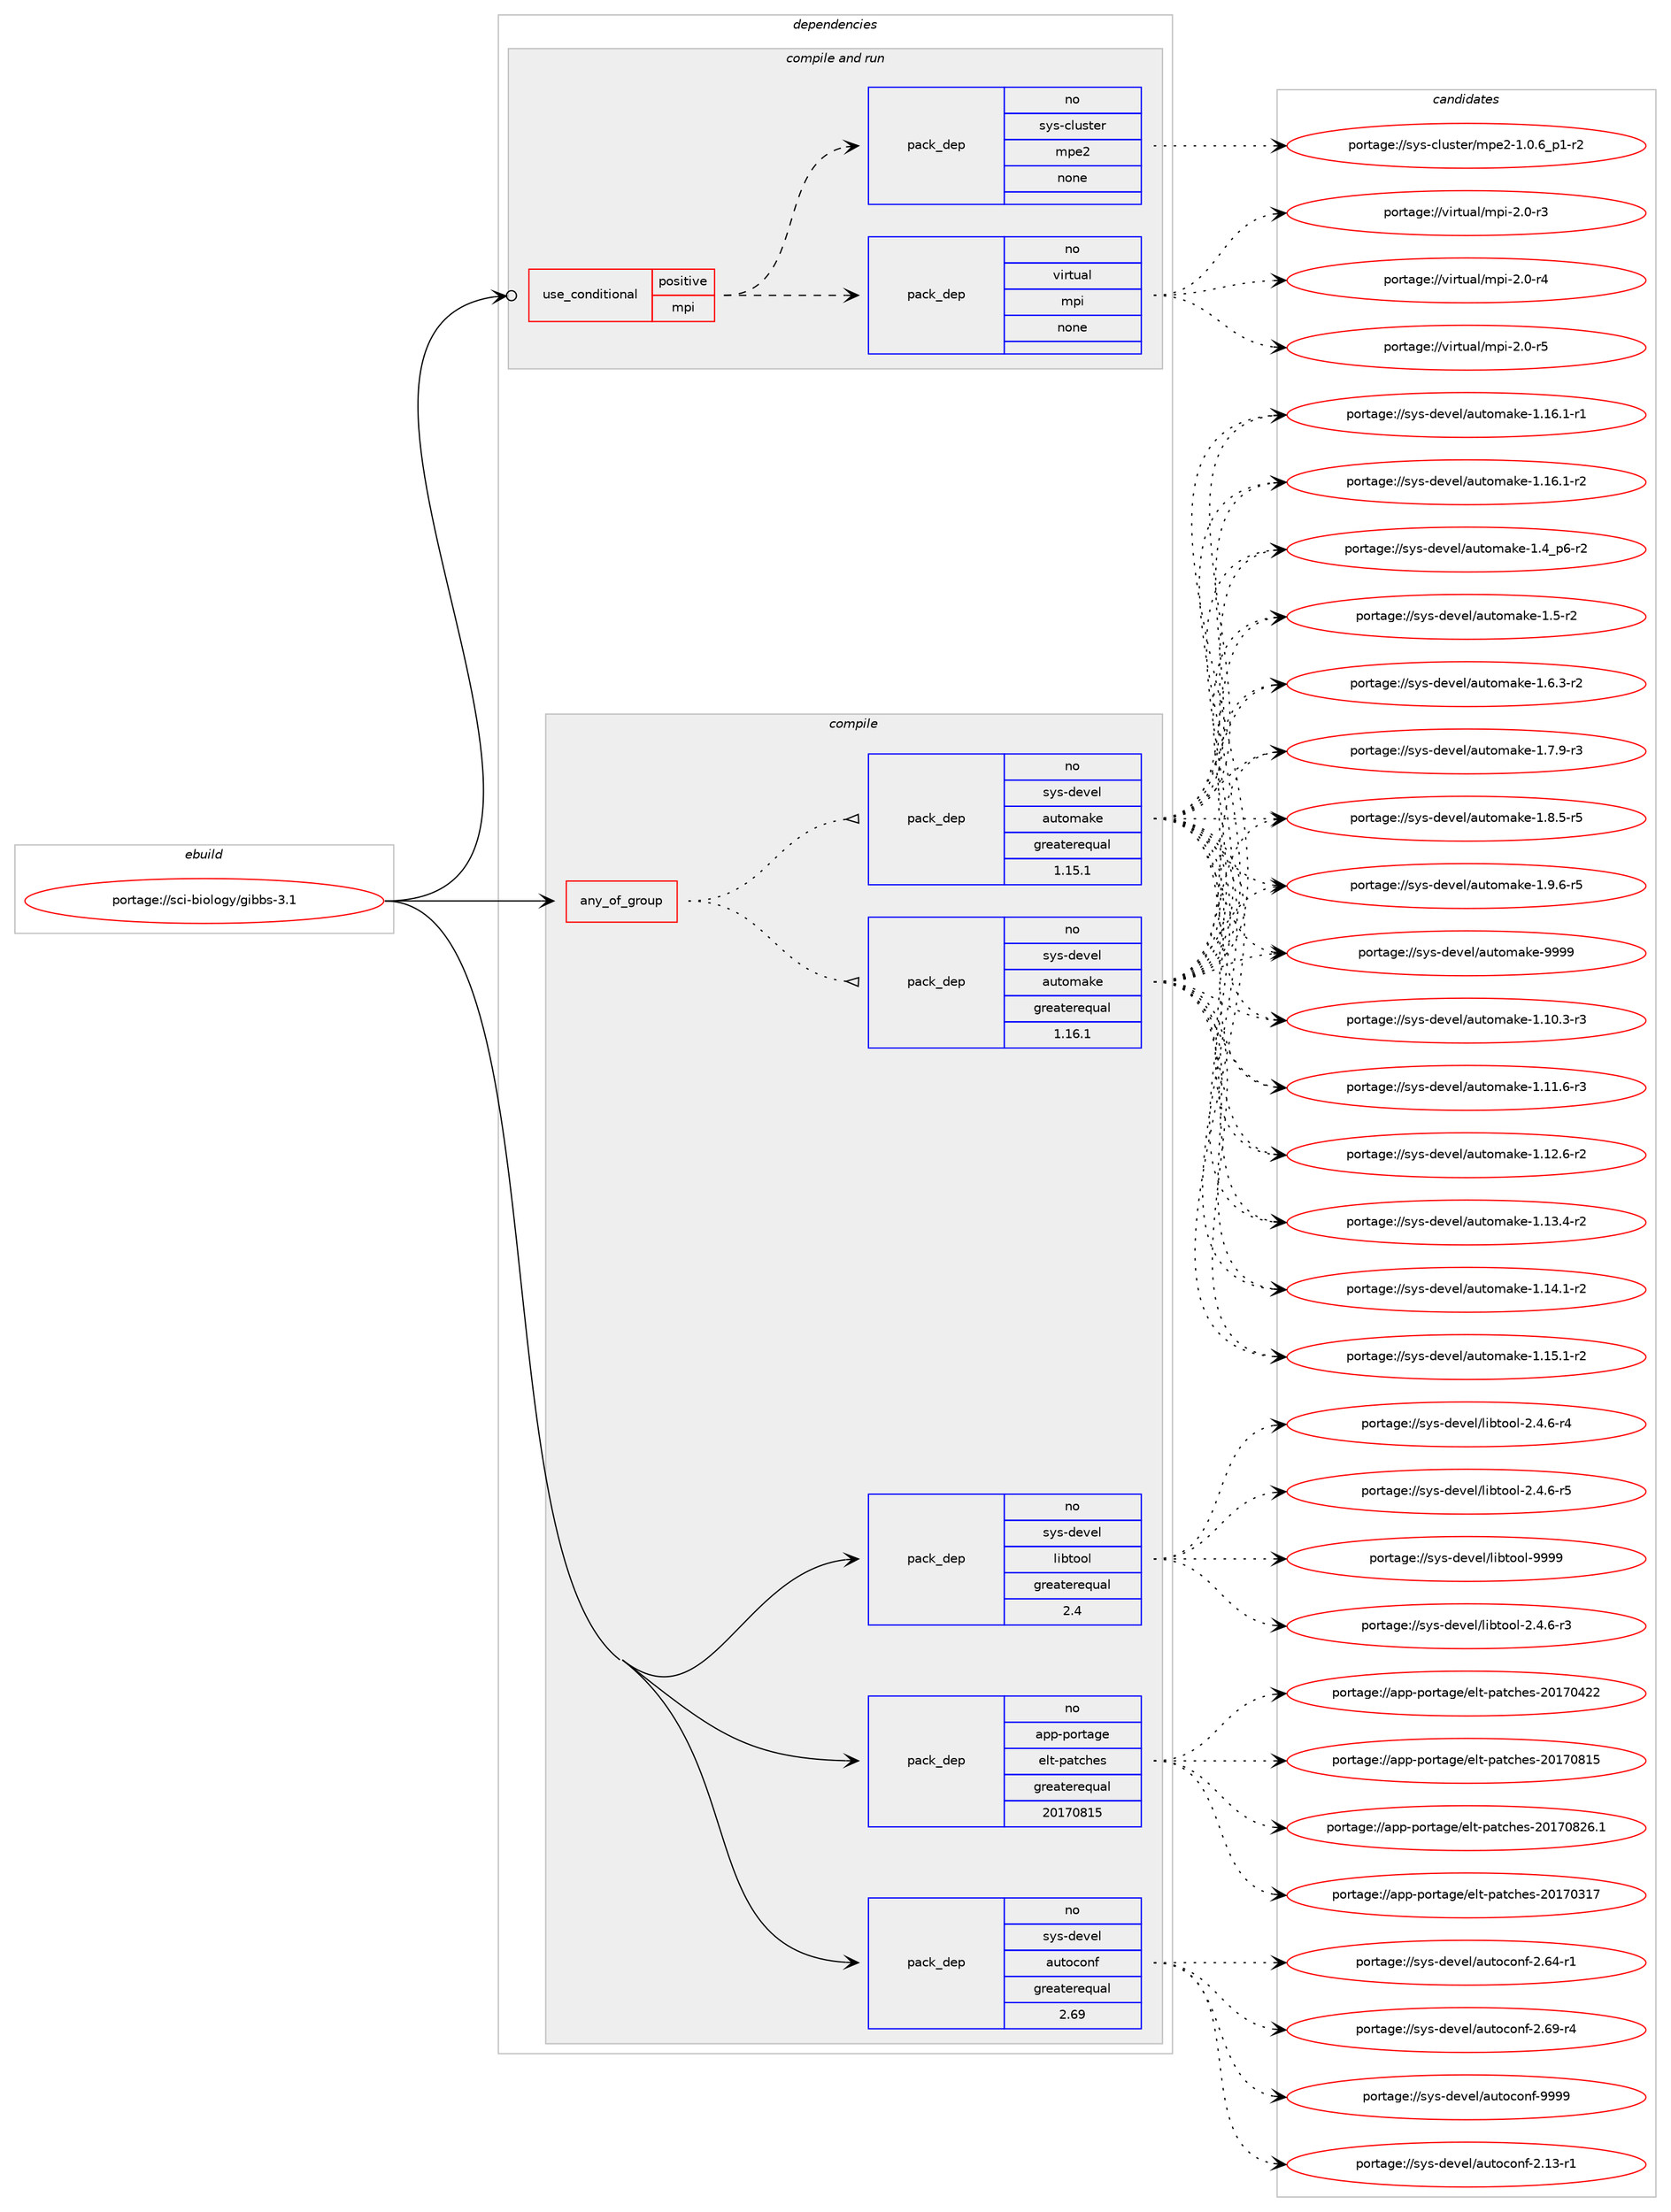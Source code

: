digraph prolog {

# *************
# Graph options
# *************

newrank=true;
concentrate=true;
compound=true;
graph [rankdir=LR,fontname=Helvetica,fontsize=10,ranksep=1.5];#, ranksep=2.5, nodesep=0.2];
edge  [arrowhead=vee];
node  [fontname=Helvetica,fontsize=10];

# **********
# The ebuild
# **********

subgraph cluster_leftcol {
color=gray;
rank=same;
label=<<i>ebuild</i>>;
id [label="portage://sci-biology/gibbs-3.1", color=red, width=4, href="../sci-biology/gibbs-3.1.svg"];
}

# ****************
# The dependencies
# ****************

subgraph cluster_midcol {
color=gray;
label=<<i>dependencies</i>>;
subgraph cluster_compile {
fillcolor="#eeeeee";
style=filled;
label=<<i>compile</i>>;
subgraph any6271 {
dependency383434 [label=<<TABLE BORDER="0" CELLBORDER="1" CELLSPACING="0" CELLPADDING="4"><TR><TD CELLPADDING="10">any_of_group</TD></TR></TABLE>>, shape=none, color=red];subgraph pack281712 {
dependency383435 [label=<<TABLE BORDER="0" CELLBORDER="1" CELLSPACING="0" CELLPADDING="4" WIDTH="220"><TR><TD ROWSPAN="6" CELLPADDING="30">pack_dep</TD></TR><TR><TD WIDTH="110">no</TD></TR><TR><TD>sys-devel</TD></TR><TR><TD>automake</TD></TR><TR><TD>greaterequal</TD></TR><TR><TD>1.16.1</TD></TR></TABLE>>, shape=none, color=blue];
}
dependency383434:e -> dependency383435:w [weight=20,style="dotted",arrowhead="oinv"];
subgraph pack281713 {
dependency383436 [label=<<TABLE BORDER="0" CELLBORDER="1" CELLSPACING="0" CELLPADDING="4" WIDTH="220"><TR><TD ROWSPAN="6" CELLPADDING="30">pack_dep</TD></TR><TR><TD WIDTH="110">no</TD></TR><TR><TD>sys-devel</TD></TR><TR><TD>automake</TD></TR><TR><TD>greaterequal</TD></TR><TR><TD>1.15.1</TD></TR></TABLE>>, shape=none, color=blue];
}
dependency383434:e -> dependency383436:w [weight=20,style="dotted",arrowhead="oinv"];
}
id:e -> dependency383434:w [weight=20,style="solid",arrowhead="vee"];
subgraph pack281714 {
dependency383437 [label=<<TABLE BORDER="0" CELLBORDER="1" CELLSPACING="0" CELLPADDING="4" WIDTH="220"><TR><TD ROWSPAN="6" CELLPADDING="30">pack_dep</TD></TR><TR><TD WIDTH="110">no</TD></TR><TR><TD>app-portage</TD></TR><TR><TD>elt-patches</TD></TR><TR><TD>greaterequal</TD></TR><TR><TD>20170815</TD></TR></TABLE>>, shape=none, color=blue];
}
id:e -> dependency383437:w [weight=20,style="solid",arrowhead="vee"];
subgraph pack281715 {
dependency383438 [label=<<TABLE BORDER="0" CELLBORDER="1" CELLSPACING="0" CELLPADDING="4" WIDTH="220"><TR><TD ROWSPAN="6" CELLPADDING="30">pack_dep</TD></TR><TR><TD WIDTH="110">no</TD></TR><TR><TD>sys-devel</TD></TR><TR><TD>autoconf</TD></TR><TR><TD>greaterequal</TD></TR><TR><TD>2.69</TD></TR></TABLE>>, shape=none, color=blue];
}
id:e -> dependency383438:w [weight=20,style="solid",arrowhead="vee"];
subgraph pack281716 {
dependency383439 [label=<<TABLE BORDER="0" CELLBORDER="1" CELLSPACING="0" CELLPADDING="4" WIDTH="220"><TR><TD ROWSPAN="6" CELLPADDING="30">pack_dep</TD></TR><TR><TD WIDTH="110">no</TD></TR><TR><TD>sys-devel</TD></TR><TR><TD>libtool</TD></TR><TR><TD>greaterequal</TD></TR><TR><TD>2.4</TD></TR></TABLE>>, shape=none, color=blue];
}
id:e -> dependency383439:w [weight=20,style="solid",arrowhead="vee"];
}
subgraph cluster_compileandrun {
fillcolor="#eeeeee";
style=filled;
label=<<i>compile and run</i>>;
subgraph cond95253 {
dependency383440 [label=<<TABLE BORDER="0" CELLBORDER="1" CELLSPACING="0" CELLPADDING="4"><TR><TD ROWSPAN="3" CELLPADDING="10">use_conditional</TD></TR><TR><TD>positive</TD></TR><TR><TD>mpi</TD></TR></TABLE>>, shape=none, color=red];
subgraph pack281717 {
dependency383441 [label=<<TABLE BORDER="0" CELLBORDER="1" CELLSPACING="0" CELLPADDING="4" WIDTH="220"><TR><TD ROWSPAN="6" CELLPADDING="30">pack_dep</TD></TR><TR><TD WIDTH="110">no</TD></TR><TR><TD>virtual</TD></TR><TR><TD>mpi</TD></TR><TR><TD>none</TD></TR><TR><TD></TD></TR></TABLE>>, shape=none, color=blue];
}
dependency383440:e -> dependency383441:w [weight=20,style="dashed",arrowhead="vee"];
subgraph pack281718 {
dependency383442 [label=<<TABLE BORDER="0" CELLBORDER="1" CELLSPACING="0" CELLPADDING="4" WIDTH="220"><TR><TD ROWSPAN="6" CELLPADDING="30">pack_dep</TD></TR><TR><TD WIDTH="110">no</TD></TR><TR><TD>sys-cluster</TD></TR><TR><TD>mpe2</TD></TR><TR><TD>none</TD></TR><TR><TD></TD></TR></TABLE>>, shape=none, color=blue];
}
dependency383440:e -> dependency383442:w [weight=20,style="dashed",arrowhead="vee"];
}
id:e -> dependency383440:w [weight=20,style="solid",arrowhead="odotvee"];
}
subgraph cluster_run {
fillcolor="#eeeeee";
style=filled;
label=<<i>run</i>>;
}
}

# **************
# The candidates
# **************

subgraph cluster_choices {
rank=same;
color=gray;
label=<<i>candidates</i>>;

subgraph choice281712 {
color=black;
nodesep=1;
choiceportage11512111545100101118101108479711711611110997107101454946494846514511451 [label="portage://sys-devel/automake-1.10.3-r3", color=red, width=4,href="../sys-devel/automake-1.10.3-r3.svg"];
choiceportage11512111545100101118101108479711711611110997107101454946494946544511451 [label="portage://sys-devel/automake-1.11.6-r3", color=red, width=4,href="../sys-devel/automake-1.11.6-r3.svg"];
choiceportage11512111545100101118101108479711711611110997107101454946495046544511450 [label="portage://sys-devel/automake-1.12.6-r2", color=red, width=4,href="../sys-devel/automake-1.12.6-r2.svg"];
choiceportage11512111545100101118101108479711711611110997107101454946495146524511450 [label="portage://sys-devel/automake-1.13.4-r2", color=red, width=4,href="../sys-devel/automake-1.13.4-r2.svg"];
choiceportage11512111545100101118101108479711711611110997107101454946495246494511450 [label="portage://sys-devel/automake-1.14.1-r2", color=red, width=4,href="../sys-devel/automake-1.14.1-r2.svg"];
choiceportage11512111545100101118101108479711711611110997107101454946495346494511450 [label="portage://sys-devel/automake-1.15.1-r2", color=red, width=4,href="../sys-devel/automake-1.15.1-r2.svg"];
choiceportage11512111545100101118101108479711711611110997107101454946495446494511449 [label="portage://sys-devel/automake-1.16.1-r1", color=red, width=4,href="../sys-devel/automake-1.16.1-r1.svg"];
choiceportage11512111545100101118101108479711711611110997107101454946495446494511450 [label="portage://sys-devel/automake-1.16.1-r2", color=red, width=4,href="../sys-devel/automake-1.16.1-r2.svg"];
choiceportage115121115451001011181011084797117116111109971071014549465295112544511450 [label="portage://sys-devel/automake-1.4_p6-r2", color=red, width=4,href="../sys-devel/automake-1.4_p6-r2.svg"];
choiceportage11512111545100101118101108479711711611110997107101454946534511450 [label="portage://sys-devel/automake-1.5-r2", color=red, width=4,href="../sys-devel/automake-1.5-r2.svg"];
choiceportage115121115451001011181011084797117116111109971071014549465446514511450 [label="portage://sys-devel/automake-1.6.3-r2", color=red, width=4,href="../sys-devel/automake-1.6.3-r2.svg"];
choiceportage115121115451001011181011084797117116111109971071014549465546574511451 [label="portage://sys-devel/automake-1.7.9-r3", color=red, width=4,href="../sys-devel/automake-1.7.9-r3.svg"];
choiceportage115121115451001011181011084797117116111109971071014549465646534511453 [label="portage://sys-devel/automake-1.8.5-r5", color=red, width=4,href="../sys-devel/automake-1.8.5-r5.svg"];
choiceportage115121115451001011181011084797117116111109971071014549465746544511453 [label="portage://sys-devel/automake-1.9.6-r5", color=red, width=4,href="../sys-devel/automake-1.9.6-r5.svg"];
choiceportage115121115451001011181011084797117116111109971071014557575757 [label="portage://sys-devel/automake-9999", color=red, width=4,href="../sys-devel/automake-9999.svg"];
dependency383435:e -> choiceportage11512111545100101118101108479711711611110997107101454946494846514511451:w [style=dotted,weight="100"];
dependency383435:e -> choiceportage11512111545100101118101108479711711611110997107101454946494946544511451:w [style=dotted,weight="100"];
dependency383435:e -> choiceportage11512111545100101118101108479711711611110997107101454946495046544511450:w [style=dotted,weight="100"];
dependency383435:e -> choiceportage11512111545100101118101108479711711611110997107101454946495146524511450:w [style=dotted,weight="100"];
dependency383435:e -> choiceportage11512111545100101118101108479711711611110997107101454946495246494511450:w [style=dotted,weight="100"];
dependency383435:e -> choiceportage11512111545100101118101108479711711611110997107101454946495346494511450:w [style=dotted,weight="100"];
dependency383435:e -> choiceportage11512111545100101118101108479711711611110997107101454946495446494511449:w [style=dotted,weight="100"];
dependency383435:e -> choiceportage11512111545100101118101108479711711611110997107101454946495446494511450:w [style=dotted,weight="100"];
dependency383435:e -> choiceportage115121115451001011181011084797117116111109971071014549465295112544511450:w [style=dotted,weight="100"];
dependency383435:e -> choiceportage11512111545100101118101108479711711611110997107101454946534511450:w [style=dotted,weight="100"];
dependency383435:e -> choiceportage115121115451001011181011084797117116111109971071014549465446514511450:w [style=dotted,weight="100"];
dependency383435:e -> choiceportage115121115451001011181011084797117116111109971071014549465546574511451:w [style=dotted,weight="100"];
dependency383435:e -> choiceportage115121115451001011181011084797117116111109971071014549465646534511453:w [style=dotted,weight="100"];
dependency383435:e -> choiceportage115121115451001011181011084797117116111109971071014549465746544511453:w [style=dotted,weight="100"];
dependency383435:e -> choiceportage115121115451001011181011084797117116111109971071014557575757:w [style=dotted,weight="100"];
}
subgraph choice281713 {
color=black;
nodesep=1;
choiceportage11512111545100101118101108479711711611110997107101454946494846514511451 [label="portage://sys-devel/automake-1.10.3-r3", color=red, width=4,href="../sys-devel/automake-1.10.3-r3.svg"];
choiceportage11512111545100101118101108479711711611110997107101454946494946544511451 [label="portage://sys-devel/automake-1.11.6-r3", color=red, width=4,href="../sys-devel/automake-1.11.6-r3.svg"];
choiceportage11512111545100101118101108479711711611110997107101454946495046544511450 [label="portage://sys-devel/automake-1.12.6-r2", color=red, width=4,href="../sys-devel/automake-1.12.6-r2.svg"];
choiceportage11512111545100101118101108479711711611110997107101454946495146524511450 [label="portage://sys-devel/automake-1.13.4-r2", color=red, width=4,href="../sys-devel/automake-1.13.4-r2.svg"];
choiceportage11512111545100101118101108479711711611110997107101454946495246494511450 [label="portage://sys-devel/automake-1.14.1-r2", color=red, width=4,href="../sys-devel/automake-1.14.1-r2.svg"];
choiceportage11512111545100101118101108479711711611110997107101454946495346494511450 [label="portage://sys-devel/automake-1.15.1-r2", color=red, width=4,href="../sys-devel/automake-1.15.1-r2.svg"];
choiceportage11512111545100101118101108479711711611110997107101454946495446494511449 [label="portage://sys-devel/automake-1.16.1-r1", color=red, width=4,href="../sys-devel/automake-1.16.1-r1.svg"];
choiceportage11512111545100101118101108479711711611110997107101454946495446494511450 [label="portage://sys-devel/automake-1.16.1-r2", color=red, width=4,href="../sys-devel/automake-1.16.1-r2.svg"];
choiceportage115121115451001011181011084797117116111109971071014549465295112544511450 [label="portage://sys-devel/automake-1.4_p6-r2", color=red, width=4,href="../sys-devel/automake-1.4_p6-r2.svg"];
choiceportage11512111545100101118101108479711711611110997107101454946534511450 [label="portage://sys-devel/automake-1.5-r2", color=red, width=4,href="../sys-devel/automake-1.5-r2.svg"];
choiceportage115121115451001011181011084797117116111109971071014549465446514511450 [label="portage://sys-devel/automake-1.6.3-r2", color=red, width=4,href="../sys-devel/automake-1.6.3-r2.svg"];
choiceportage115121115451001011181011084797117116111109971071014549465546574511451 [label="portage://sys-devel/automake-1.7.9-r3", color=red, width=4,href="../sys-devel/automake-1.7.9-r3.svg"];
choiceportage115121115451001011181011084797117116111109971071014549465646534511453 [label="portage://sys-devel/automake-1.8.5-r5", color=red, width=4,href="../sys-devel/automake-1.8.5-r5.svg"];
choiceportage115121115451001011181011084797117116111109971071014549465746544511453 [label="portage://sys-devel/automake-1.9.6-r5", color=red, width=4,href="../sys-devel/automake-1.9.6-r5.svg"];
choiceportage115121115451001011181011084797117116111109971071014557575757 [label="portage://sys-devel/automake-9999", color=red, width=4,href="../sys-devel/automake-9999.svg"];
dependency383436:e -> choiceportage11512111545100101118101108479711711611110997107101454946494846514511451:w [style=dotted,weight="100"];
dependency383436:e -> choiceportage11512111545100101118101108479711711611110997107101454946494946544511451:w [style=dotted,weight="100"];
dependency383436:e -> choiceportage11512111545100101118101108479711711611110997107101454946495046544511450:w [style=dotted,weight="100"];
dependency383436:e -> choiceportage11512111545100101118101108479711711611110997107101454946495146524511450:w [style=dotted,weight="100"];
dependency383436:e -> choiceportage11512111545100101118101108479711711611110997107101454946495246494511450:w [style=dotted,weight="100"];
dependency383436:e -> choiceportage11512111545100101118101108479711711611110997107101454946495346494511450:w [style=dotted,weight="100"];
dependency383436:e -> choiceportage11512111545100101118101108479711711611110997107101454946495446494511449:w [style=dotted,weight="100"];
dependency383436:e -> choiceportage11512111545100101118101108479711711611110997107101454946495446494511450:w [style=dotted,weight="100"];
dependency383436:e -> choiceportage115121115451001011181011084797117116111109971071014549465295112544511450:w [style=dotted,weight="100"];
dependency383436:e -> choiceportage11512111545100101118101108479711711611110997107101454946534511450:w [style=dotted,weight="100"];
dependency383436:e -> choiceportage115121115451001011181011084797117116111109971071014549465446514511450:w [style=dotted,weight="100"];
dependency383436:e -> choiceportage115121115451001011181011084797117116111109971071014549465546574511451:w [style=dotted,weight="100"];
dependency383436:e -> choiceportage115121115451001011181011084797117116111109971071014549465646534511453:w [style=dotted,weight="100"];
dependency383436:e -> choiceportage115121115451001011181011084797117116111109971071014549465746544511453:w [style=dotted,weight="100"];
dependency383436:e -> choiceportage115121115451001011181011084797117116111109971071014557575757:w [style=dotted,weight="100"];
}
subgraph choice281714 {
color=black;
nodesep=1;
choiceportage97112112451121111141169710310147101108116451129711699104101115455048495548514955 [label="portage://app-portage/elt-patches-20170317", color=red, width=4,href="../app-portage/elt-patches-20170317.svg"];
choiceportage97112112451121111141169710310147101108116451129711699104101115455048495548525050 [label="portage://app-portage/elt-patches-20170422", color=red, width=4,href="../app-portage/elt-patches-20170422.svg"];
choiceportage97112112451121111141169710310147101108116451129711699104101115455048495548564953 [label="portage://app-portage/elt-patches-20170815", color=red, width=4,href="../app-portage/elt-patches-20170815.svg"];
choiceportage971121124511211111411697103101471011081164511297116991041011154550484955485650544649 [label="portage://app-portage/elt-patches-20170826.1", color=red, width=4,href="../app-portage/elt-patches-20170826.1.svg"];
dependency383437:e -> choiceportage97112112451121111141169710310147101108116451129711699104101115455048495548514955:w [style=dotted,weight="100"];
dependency383437:e -> choiceportage97112112451121111141169710310147101108116451129711699104101115455048495548525050:w [style=dotted,weight="100"];
dependency383437:e -> choiceportage97112112451121111141169710310147101108116451129711699104101115455048495548564953:w [style=dotted,weight="100"];
dependency383437:e -> choiceportage971121124511211111411697103101471011081164511297116991041011154550484955485650544649:w [style=dotted,weight="100"];
}
subgraph choice281715 {
color=black;
nodesep=1;
choiceportage1151211154510010111810110847971171161119911111010245504649514511449 [label="portage://sys-devel/autoconf-2.13-r1", color=red, width=4,href="../sys-devel/autoconf-2.13-r1.svg"];
choiceportage1151211154510010111810110847971171161119911111010245504654524511449 [label="portage://sys-devel/autoconf-2.64-r1", color=red, width=4,href="../sys-devel/autoconf-2.64-r1.svg"];
choiceportage1151211154510010111810110847971171161119911111010245504654574511452 [label="portage://sys-devel/autoconf-2.69-r4", color=red, width=4,href="../sys-devel/autoconf-2.69-r4.svg"];
choiceportage115121115451001011181011084797117116111991111101024557575757 [label="portage://sys-devel/autoconf-9999", color=red, width=4,href="../sys-devel/autoconf-9999.svg"];
dependency383438:e -> choiceportage1151211154510010111810110847971171161119911111010245504649514511449:w [style=dotted,weight="100"];
dependency383438:e -> choiceportage1151211154510010111810110847971171161119911111010245504654524511449:w [style=dotted,weight="100"];
dependency383438:e -> choiceportage1151211154510010111810110847971171161119911111010245504654574511452:w [style=dotted,weight="100"];
dependency383438:e -> choiceportage115121115451001011181011084797117116111991111101024557575757:w [style=dotted,weight="100"];
}
subgraph choice281716 {
color=black;
nodesep=1;
choiceportage1151211154510010111810110847108105981161111111084550465246544511451 [label="portage://sys-devel/libtool-2.4.6-r3", color=red, width=4,href="../sys-devel/libtool-2.4.6-r3.svg"];
choiceportage1151211154510010111810110847108105981161111111084550465246544511452 [label="portage://sys-devel/libtool-2.4.6-r4", color=red, width=4,href="../sys-devel/libtool-2.4.6-r4.svg"];
choiceportage1151211154510010111810110847108105981161111111084550465246544511453 [label="portage://sys-devel/libtool-2.4.6-r5", color=red, width=4,href="../sys-devel/libtool-2.4.6-r5.svg"];
choiceportage1151211154510010111810110847108105981161111111084557575757 [label="portage://sys-devel/libtool-9999", color=red, width=4,href="../sys-devel/libtool-9999.svg"];
dependency383439:e -> choiceportage1151211154510010111810110847108105981161111111084550465246544511451:w [style=dotted,weight="100"];
dependency383439:e -> choiceportage1151211154510010111810110847108105981161111111084550465246544511452:w [style=dotted,weight="100"];
dependency383439:e -> choiceportage1151211154510010111810110847108105981161111111084550465246544511453:w [style=dotted,weight="100"];
dependency383439:e -> choiceportage1151211154510010111810110847108105981161111111084557575757:w [style=dotted,weight="100"];
}
subgraph choice281717 {
color=black;
nodesep=1;
choiceportage1181051141161179710847109112105455046484511451 [label="portage://virtual/mpi-2.0-r3", color=red, width=4,href="../virtual/mpi-2.0-r3.svg"];
choiceportage1181051141161179710847109112105455046484511452 [label="portage://virtual/mpi-2.0-r4", color=red, width=4,href="../virtual/mpi-2.0-r4.svg"];
choiceportage1181051141161179710847109112105455046484511453 [label="portage://virtual/mpi-2.0-r5", color=red, width=4,href="../virtual/mpi-2.0-r5.svg"];
dependency383441:e -> choiceportage1181051141161179710847109112105455046484511451:w [style=dotted,weight="100"];
dependency383441:e -> choiceportage1181051141161179710847109112105455046484511452:w [style=dotted,weight="100"];
dependency383441:e -> choiceportage1181051141161179710847109112105455046484511453:w [style=dotted,weight="100"];
}
subgraph choice281718 {
color=black;
nodesep=1;
choiceportage1151211154599108117115116101114471091121015045494648465495112494511450 [label="portage://sys-cluster/mpe2-1.0.6_p1-r2", color=red, width=4,href="../sys-cluster/mpe2-1.0.6_p1-r2.svg"];
dependency383442:e -> choiceportage1151211154599108117115116101114471091121015045494648465495112494511450:w [style=dotted,weight="100"];
}
}

}

